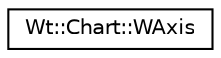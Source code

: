 digraph "Graphical Class Hierarchy"
{
 // LATEX_PDF_SIZE
  edge [fontname="Helvetica",fontsize="10",labelfontname="Helvetica",labelfontsize="10"];
  node [fontname="Helvetica",fontsize="10",shape=record];
  rankdir="LR";
  Node0 [label="Wt::Chart::WAxis",height=0.2,width=0.4,color="black", fillcolor="white", style="filled",URL="$classWt_1_1Chart_1_1WAxis.html",tooltip="Class which represents an axis of a cartesian chart."];
}

